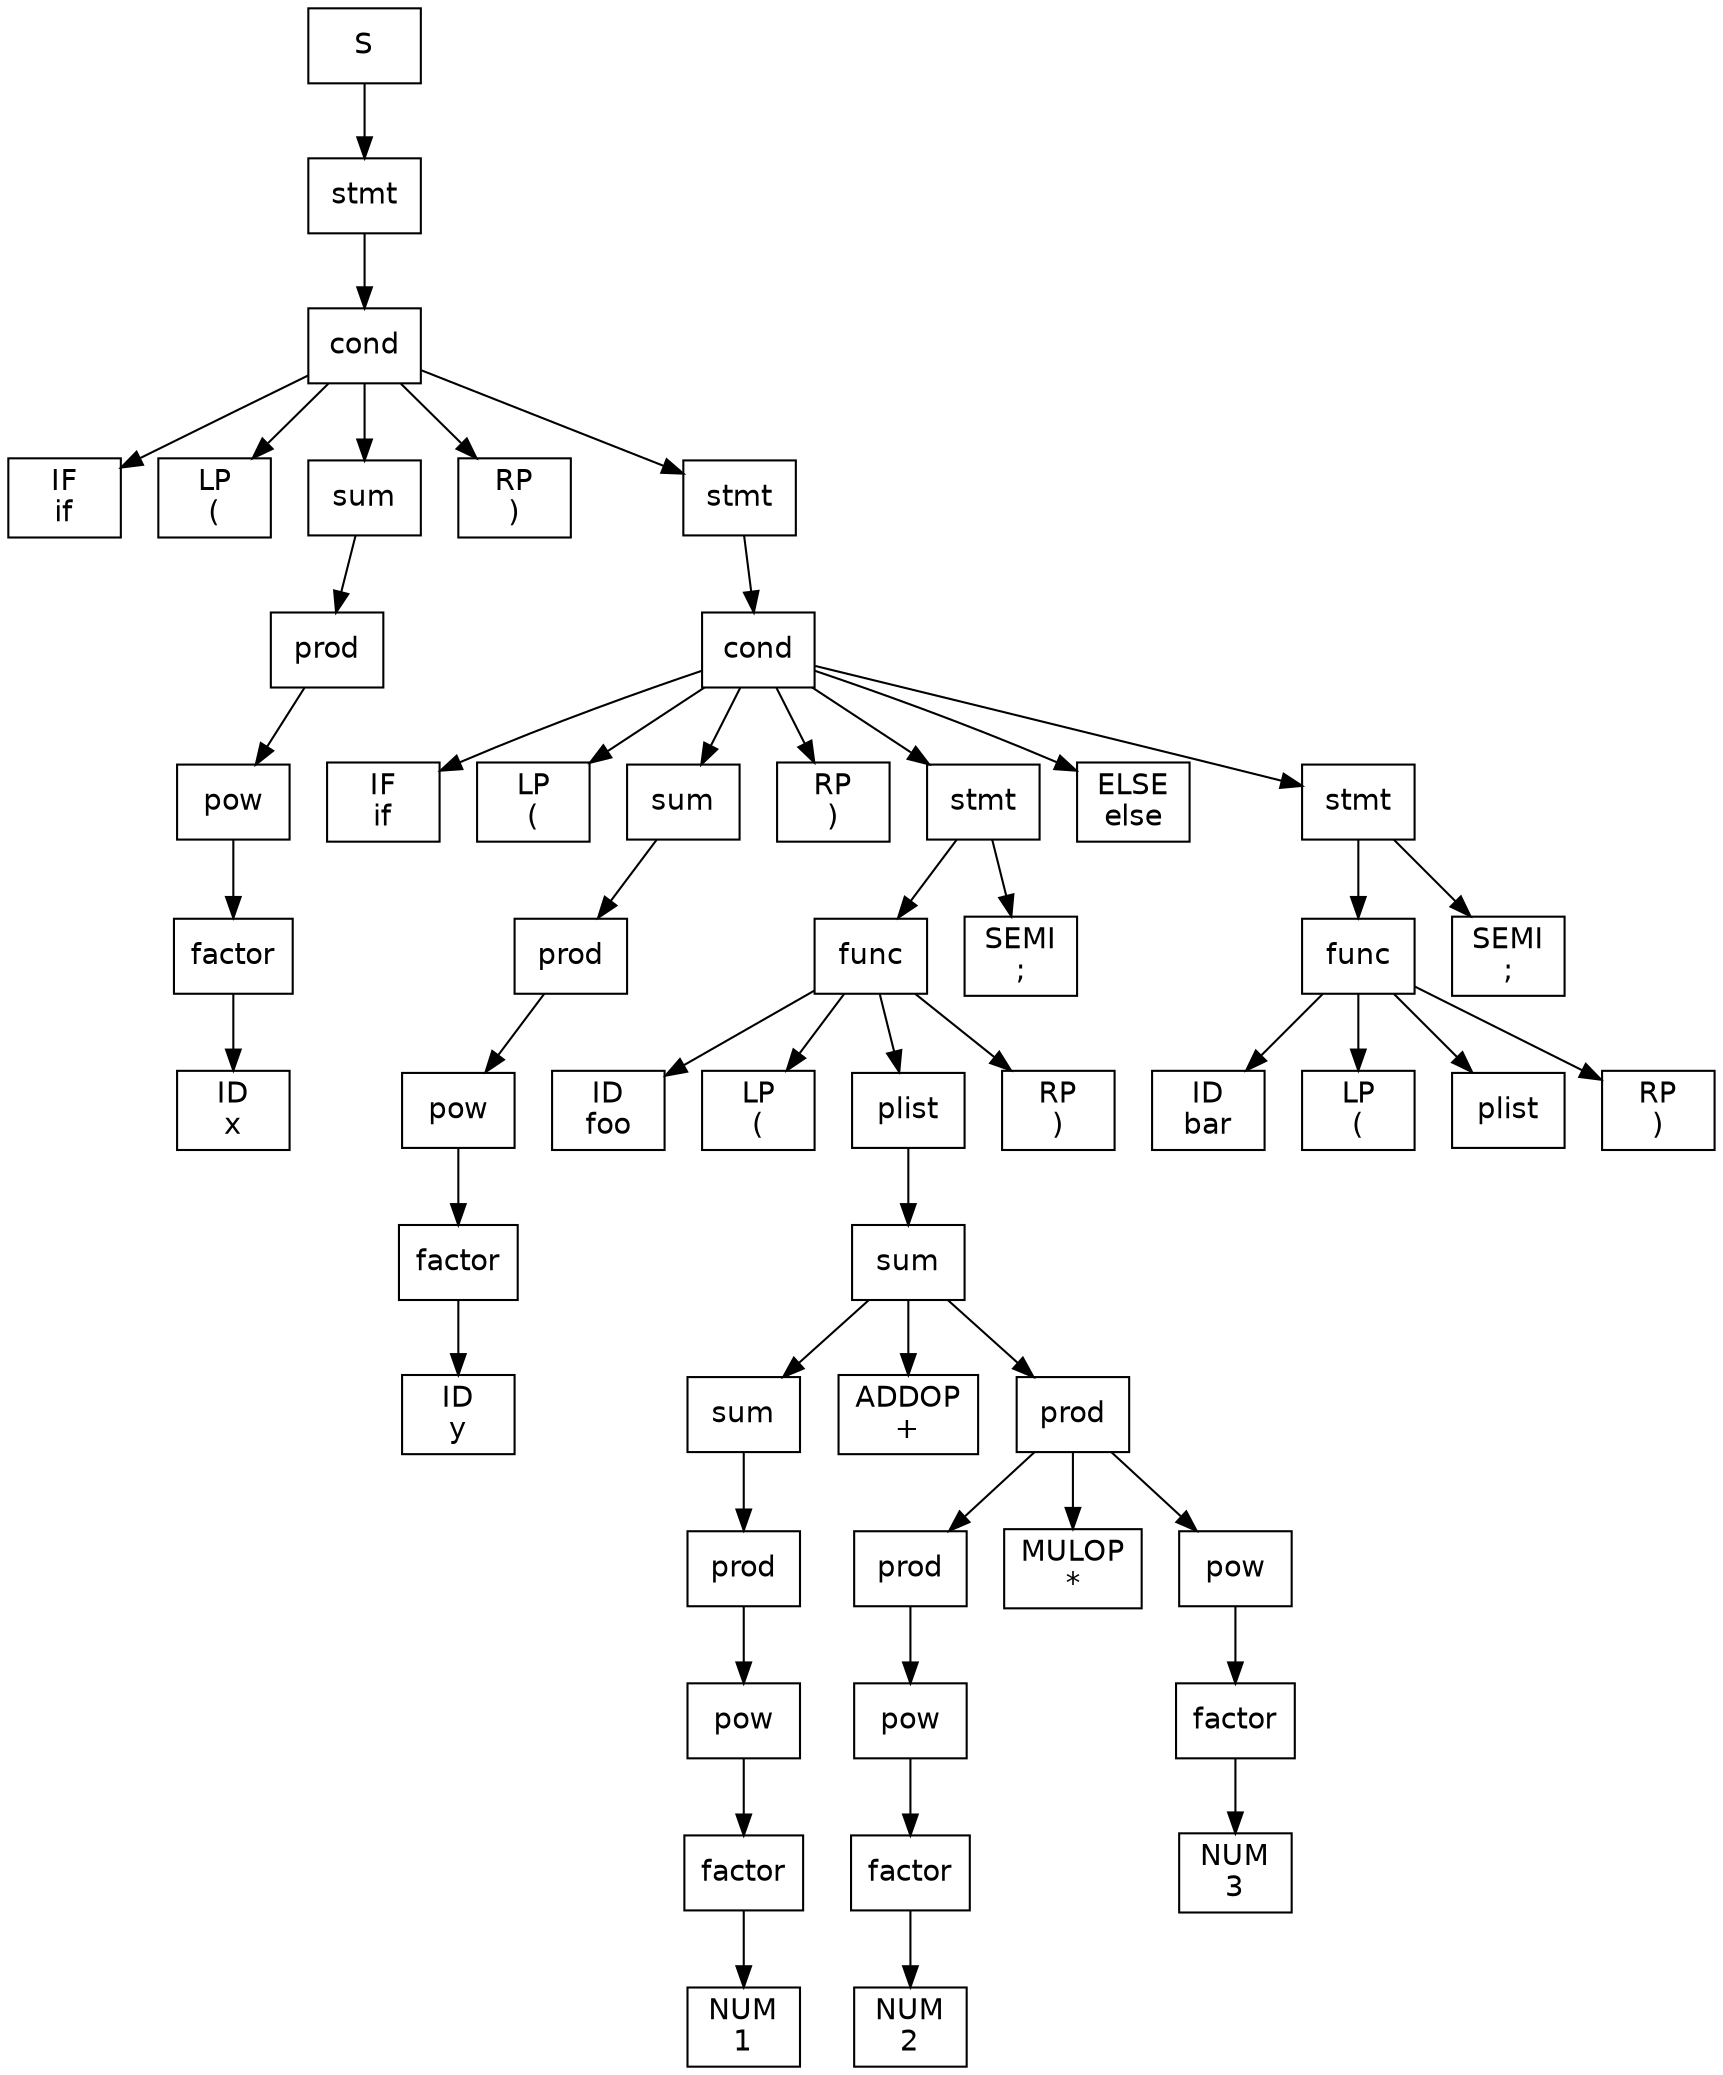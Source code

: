 digraph d{
node [fontname="Helvetica",shape=box];
n0 [label=<S>];
n1 [label=<stmt>];
n2 [label=<cond>];
n3 [label=<IF<br/>if>];
n4 [label=<LP<br/>(>];
n5 [label=<sum>];
n6 [label=<prod>];
n7 [label=<pow>];
n8 [label=<factor>];
n9 [label=<ID<br/>x>];
n10 [label=<RP<br/>)>];
n11 [label=<stmt>];
n12 [label=<cond>];
n13 [label=<IF<br/>if>];
n14 [label=<LP<br/>(>];
n15 [label=<sum>];
n16 [label=<prod>];
n17 [label=<pow>];
n18 [label=<factor>];
n19 [label=<ID<br/>y>];
n20 [label=<RP<br/>)>];
n21 [label=<stmt>];
n22 [label=<func>];
n23 [label=<ID<br/>foo>];
n24 [label=<LP<br/>(>];
n25 [label=<plist>];
n26 [label=<sum>];
n27 [label=<sum>];
n28 [label=<prod>];
n29 [label=<pow>];
n30 [label=<factor>];
n31 [label=<NUM<br/>1>];
n32 [label=<ADDOP<br/>+>];
n33 [label=<prod>];
n34 [label=<prod>];
n35 [label=<pow>];
n36 [label=<factor>];
n37 [label=<NUM<br/>2>];
n38 [label=<MULOP<br/>*>];
n39 [label=<pow>];
n40 [label=<factor>];
n41 [label=<NUM<br/>3>];
n42 [label=<RP<br/>)>];
n43 [label=<SEMI<br/>;>];
n44 [label=<ELSE<br/>else>];
n45 [label=<stmt>];
n46 [label=<func>];
n47 [label=<ID<br/>bar>];
n48 [label=<LP<br/>(>];
n49 [label=<plist>];
n50 [label=<RP<br/>)>];
n51 [label=<SEMI<br/>;>];
n0 -> n1;
n1 -> n2;
n2 -> n3;
n2 -> n4;
n2 -> n5;
n2 -> n10;
n2 -> n11;
n5 -> n6;
n6 -> n7;
n7 -> n8;
n8 -> n9;
n11 -> n12;
n12 -> n13;
n12 -> n14;
n12 -> n15;
n12 -> n20;
n12 -> n21;
n12 -> n44;
n12 -> n45;
n15 -> n16;
n16 -> n17;
n17 -> n18;
n18 -> n19;
n21 -> n22;
n21 -> n43;
n22 -> n23;
n22 -> n24;
n22 -> n25;
n22 -> n42;
n25 -> n26;
n26 -> n27;
n26 -> n32;
n26 -> n33;
n27 -> n28;
n28 -> n29;
n29 -> n30;
n30 -> n31;
n33 -> n34;
n33 -> n38;
n33 -> n39;
n34 -> n35;
n35 -> n36;
n36 -> n37;
n39 -> n40;
n40 -> n41;
n45 -> n46;
n45 -> n51;
n46 -> n47;
n46 -> n48;
n46 -> n49;
n46 -> n50;
}